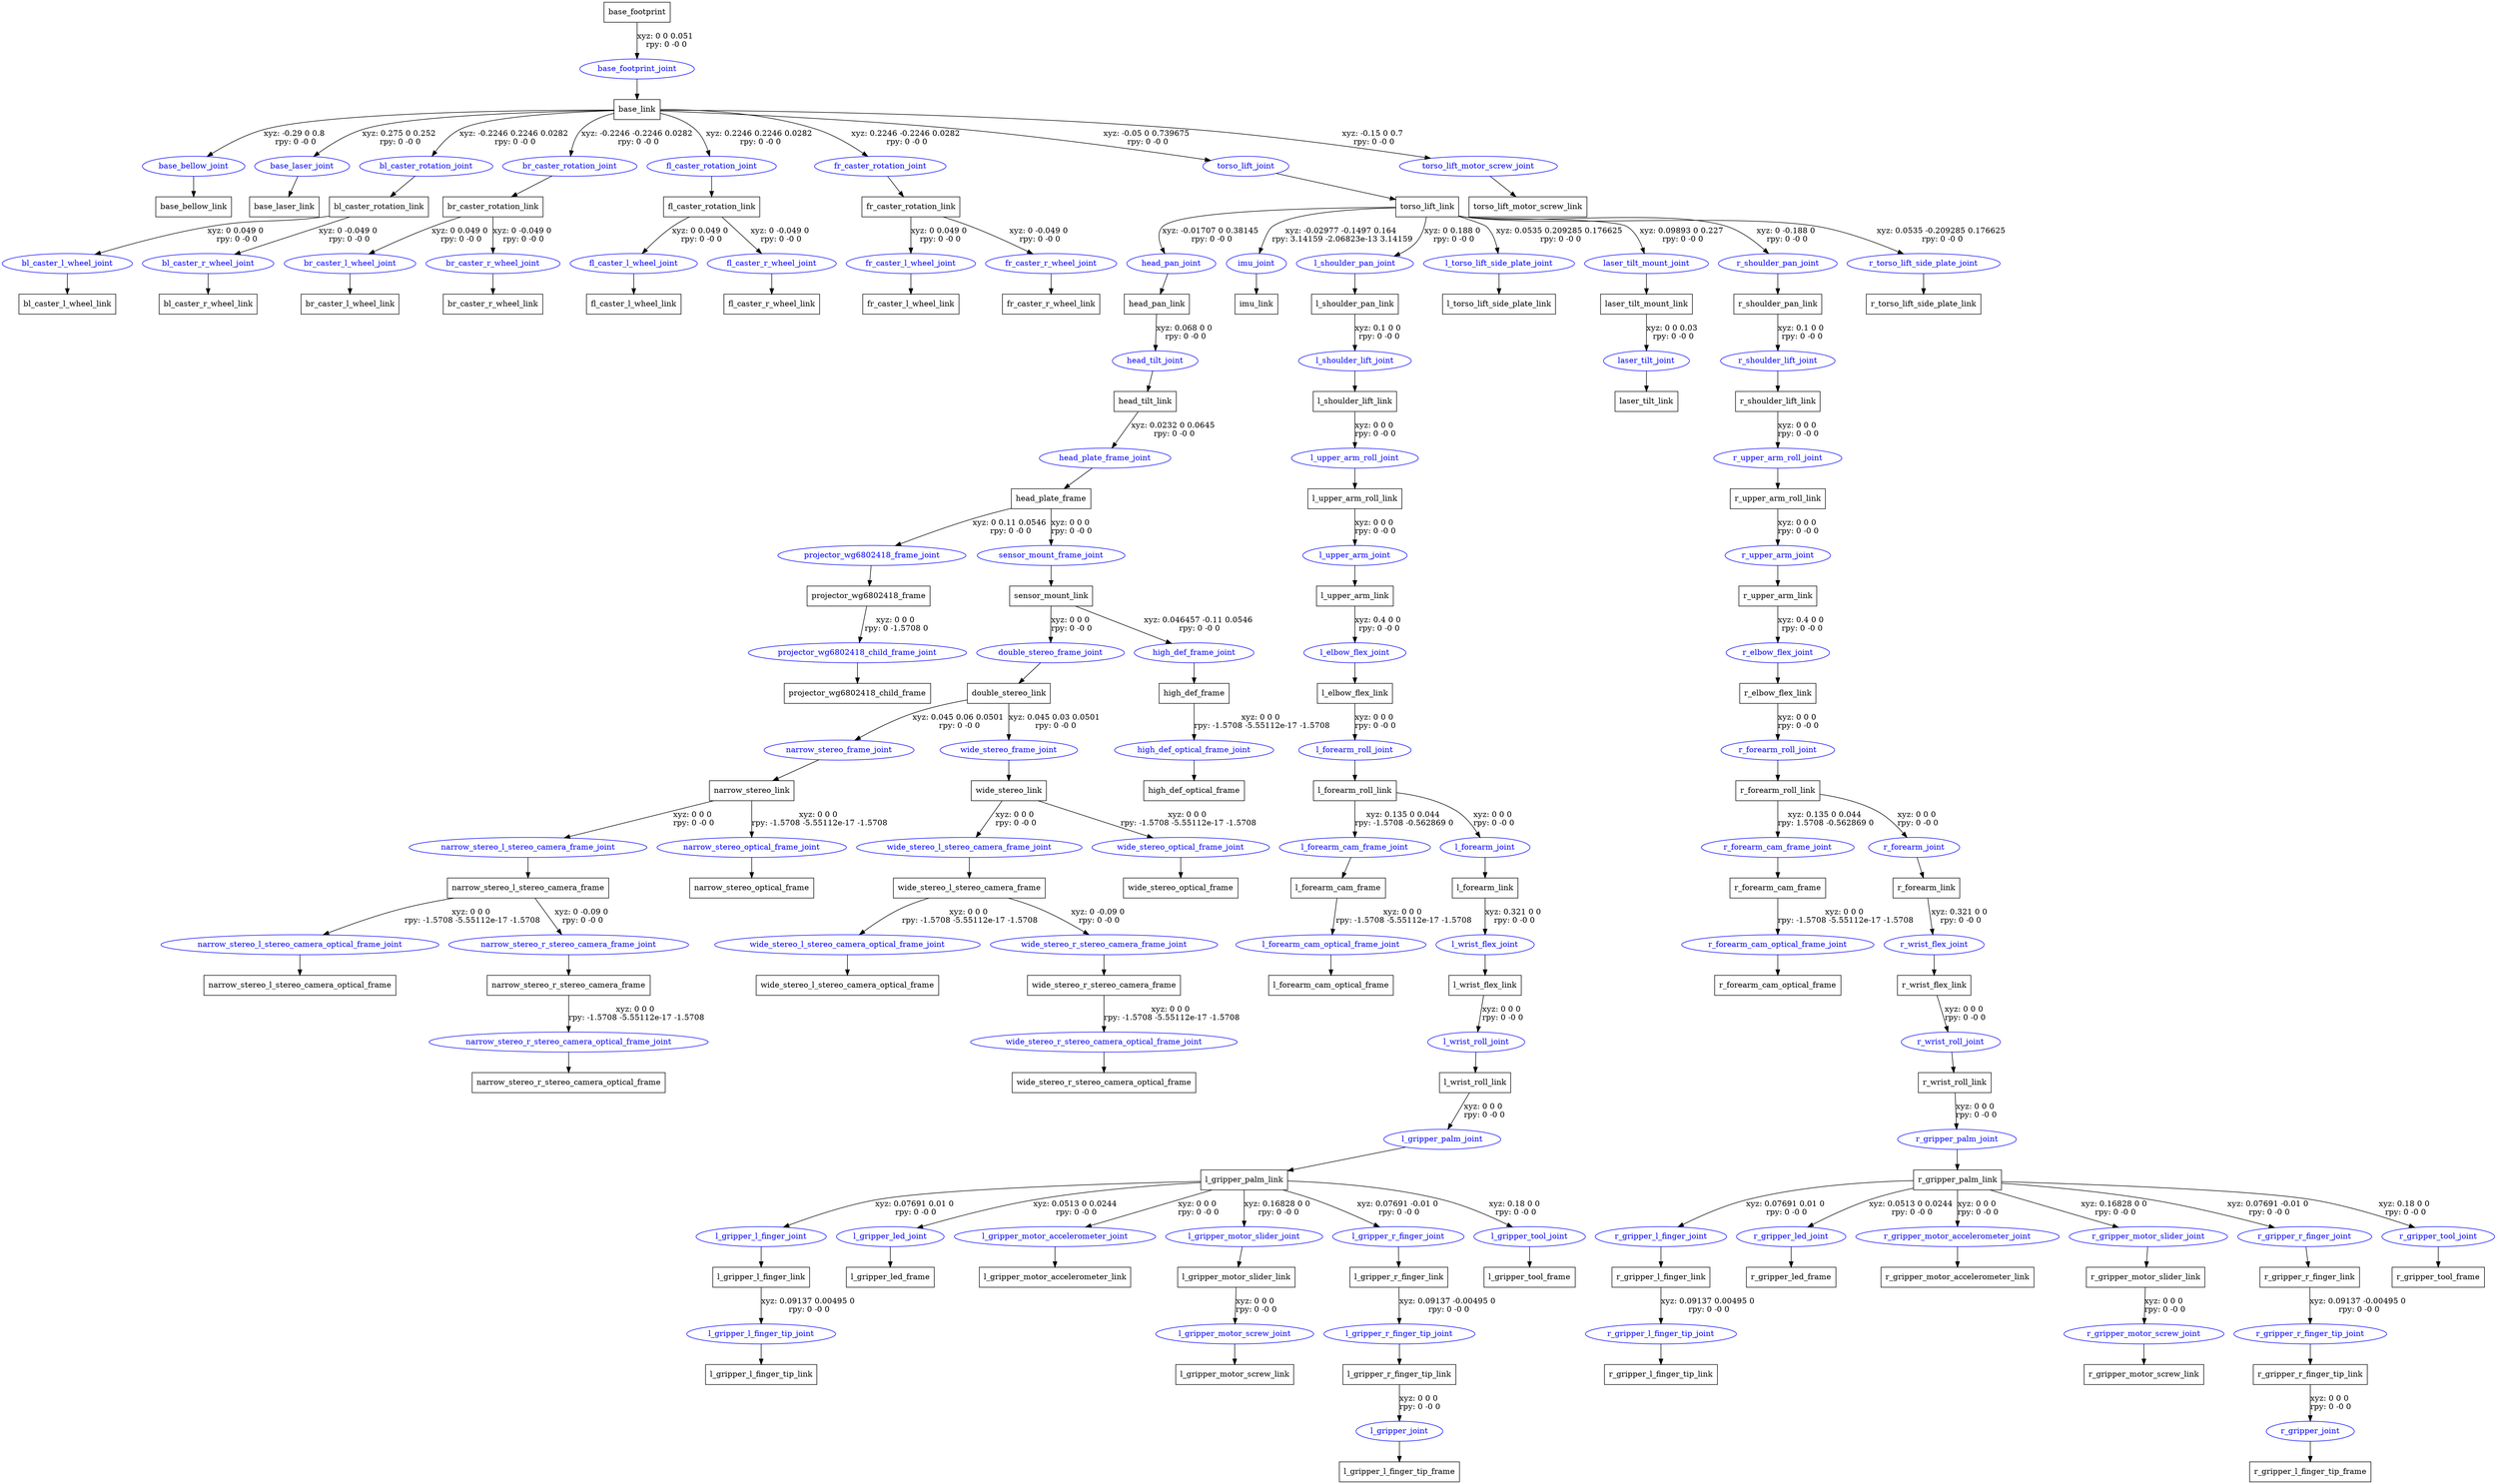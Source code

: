digraph G {
node [shape=box];
"base_footprint" [label="base_footprint"];
"base_link" [label="base_link"];
"base_bellow_link" [label="base_bellow_link"];
"base_laser_link" [label="base_laser_link"];
"bl_caster_rotation_link" [label="bl_caster_rotation_link"];
"bl_caster_l_wheel_link" [label="bl_caster_l_wheel_link"];
"bl_caster_r_wheel_link" [label="bl_caster_r_wheel_link"];
"br_caster_rotation_link" [label="br_caster_rotation_link"];
"br_caster_l_wheel_link" [label="br_caster_l_wheel_link"];
"br_caster_r_wheel_link" [label="br_caster_r_wheel_link"];
"fl_caster_rotation_link" [label="fl_caster_rotation_link"];
"fl_caster_l_wheel_link" [label="fl_caster_l_wheel_link"];
"fl_caster_r_wheel_link" [label="fl_caster_r_wheel_link"];
"fr_caster_rotation_link" [label="fr_caster_rotation_link"];
"fr_caster_l_wheel_link" [label="fr_caster_l_wheel_link"];
"fr_caster_r_wheel_link" [label="fr_caster_r_wheel_link"];
"torso_lift_link" [label="torso_lift_link"];
"head_pan_link" [label="head_pan_link"];
"head_tilt_link" [label="head_tilt_link"];
"head_plate_frame" [label="head_plate_frame"];
"projector_wg6802418_frame" [label="projector_wg6802418_frame"];
"projector_wg6802418_child_frame" [label="projector_wg6802418_child_frame"];
"sensor_mount_link" [label="sensor_mount_link"];
"double_stereo_link" [label="double_stereo_link"];
"narrow_stereo_link" [label="narrow_stereo_link"];
"narrow_stereo_l_stereo_camera_frame" [label="narrow_stereo_l_stereo_camera_frame"];
"narrow_stereo_l_stereo_camera_optical_frame" [label="narrow_stereo_l_stereo_camera_optical_frame"];
"narrow_stereo_r_stereo_camera_frame" [label="narrow_stereo_r_stereo_camera_frame"];
"narrow_stereo_r_stereo_camera_optical_frame" [label="narrow_stereo_r_stereo_camera_optical_frame"];
"narrow_stereo_optical_frame" [label="narrow_stereo_optical_frame"];
"wide_stereo_link" [label="wide_stereo_link"];
"wide_stereo_l_stereo_camera_frame" [label="wide_stereo_l_stereo_camera_frame"];
"wide_stereo_l_stereo_camera_optical_frame" [label="wide_stereo_l_stereo_camera_optical_frame"];
"wide_stereo_r_stereo_camera_frame" [label="wide_stereo_r_stereo_camera_frame"];
"wide_stereo_r_stereo_camera_optical_frame" [label="wide_stereo_r_stereo_camera_optical_frame"];
"wide_stereo_optical_frame" [label="wide_stereo_optical_frame"];
"high_def_frame" [label="high_def_frame"];
"high_def_optical_frame" [label="high_def_optical_frame"];
"imu_link" [label="imu_link"];
"l_shoulder_pan_link" [label="l_shoulder_pan_link"];
"l_shoulder_lift_link" [label="l_shoulder_lift_link"];
"l_upper_arm_roll_link" [label="l_upper_arm_roll_link"];
"l_upper_arm_link" [label="l_upper_arm_link"];
"l_elbow_flex_link" [label="l_elbow_flex_link"];
"l_forearm_roll_link" [label="l_forearm_roll_link"];
"l_forearm_cam_frame" [label="l_forearm_cam_frame"];
"l_forearm_cam_optical_frame" [label="l_forearm_cam_optical_frame"];
"l_forearm_link" [label="l_forearm_link"];
"l_wrist_flex_link" [label="l_wrist_flex_link"];
"l_wrist_roll_link" [label="l_wrist_roll_link"];
"l_gripper_palm_link" [label="l_gripper_palm_link"];
"l_gripper_l_finger_link" [label="l_gripper_l_finger_link"];
"l_gripper_l_finger_tip_link" [label="l_gripper_l_finger_tip_link"];
"l_gripper_led_frame" [label="l_gripper_led_frame"];
"l_gripper_motor_accelerometer_link" [label="l_gripper_motor_accelerometer_link"];
"l_gripper_motor_slider_link" [label="l_gripper_motor_slider_link"];
"l_gripper_motor_screw_link" [label="l_gripper_motor_screw_link"];
"l_gripper_r_finger_link" [label="l_gripper_r_finger_link"];
"l_gripper_r_finger_tip_link" [label="l_gripper_r_finger_tip_link"];
"l_gripper_l_finger_tip_frame" [label="l_gripper_l_finger_tip_frame"];
"l_gripper_tool_frame" [label="l_gripper_tool_frame"];
"l_torso_lift_side_plate_link" [label="l_torso_lift_side_plate_link"];
"laser_tilt_mount_link" [label="laser_tilt_mount_link"];
"laser_tilt_link" [label="laser_tilt_link"];
"r_shoulder_pan_link" [label="r_shoulder_pan_link"];
"r_shoulder_lift_link" [label="r_shoulder_lift_link"];
"r_upper_arm_roll_link" [label="r_upper_arm_roll_link"];
"r_upper_arm_link" [label="r_upper_arm_link"];
"r_elbow_flex_link" [label="r_elbow_flex_link"];
"r_forearm_roll_link" [label="r_forearm_roll_link"];
"r_forearm_cam_frame" [label="r_forearm_cam_frame"];
"r_forearm_cam_optical_frame" [label="r_forearm_cam_optical_frame"];
"r_forearm_link" [label="r_forearm_link"];
"r_wrist_flex_link" [label="r_wrist_flex_link"];
"r_wrist_roll_link" [label="r_wrist_roll_link"];
"r_gripper_palm_link" [label="r_gripper_palm_link"];
"r_gripper_l_finger_link" [label="r_gripper_l_finger_link"];
"r_gripper_l_finger_tip_link" [label="r_gripper_l_finger_tip_link"];
"r_gripper_led_frame" [label="r_gripper_led_frame"];
"r_gripper_motor_accelerometer_link" [label="r_gripper_motor_accelerometer_link"];
"r_gripper_motor_slider_link" [label="r_gripper_motor_slider_link"];
"r_gripper_motor_screw_link" [label="r_gripper_motor_screw_link"];
"r_gripper_r_finger_link" [label="r_gripper_r_finger_link"];
"r_gripper_r_finger_tip_link" [label="r_gripper_r_finger_tip_link"];
"r_gripper_l_finger_tip_frame" [label="r_gripper_l_finger_tip_frame"];
"r_gripper_tool_frame" [label="r_gripper_tool_frame"];
"r_torso_lift_side_plate_link" [label="r_torso_lift_side_plate_link"];
"torso_lift_motor_screw_link" [label="torso_lift_motor_screw_link"];
node [shape=ellipse, color=blue, fontcolor=blue];
"base_footprint" -> "base_footprint_joint" [label="xyz: 0 0 0.051 \nrpy: 0 -0 0"]
"base_footprint_joint" -> "base_link"
"base_link" -> "base_bellow_joint" [label="xyz: -0.29 0 0.8 \nrpy: 0 -0 0"]
"base_bellow_joint" -> "base_bellow_link"
"base_link" -> "base_laser_joint" [label="xyz: 0.275 0 0.252 \nrpy: 0 -0 0"]
"base_laser_joint" -> "base_laser_link"
"base_link" -> "bl_caster_rotation_joint" [label="xyz: -0.2246 0.2246 0.0282 \nrpy: 0 -0 0"]
"bl_caster_rotation_joint" -> "bl_caster_rotation_link"
"bl_caster_rotation_link" -> "bl_caster_l_wheel_joint" [label="xyz: 0 0.049 0 \nrpy: 0 -0 0"]
"bl_caster_l_wheel_joint" -> "bl_caster_l_wheel_link"
"bl_caster_rotation_link" -> "bl_caster_r_wheel_joint" [label="xyz: 0 -0.049 0 \nrpy: 0 -0 0"]
"bl_caster_r_wheel_joint" -> "bl_caster_r_wheel_link"
"base_link" -> "br_caster_rotation_joint" [label="xyz: -0.2246 -0.2246 0.0282 \nrpy: 0 -0 0"]
"br_caster_rotation_joint" -> "br_caster_rotation_link"
"br_caster_rotation_link" -> "br_caster_l_wheel_joint" [label="xyz: 0 0.049 0 \nrpy: 0 -0 0"]
"br_caster_l_wheel_joint" -> "br_caster_l_wheel_link"
"br_caster_rotation_link" -> "br_caster_r_wheel_joint" [label="xyz: 0 -0.049 0 \nrpy: 0 -0 0"]
"br_caster_r_wheel_joint" -> "br_caster_r_wheel_link"
"base_link" -> "fl_caster_rotation_joint" [label="xyz: 0.2246 0.2246 0.0282 \nrpy: 0 -0 0"]
"fl_caster_rotation_joint" -> "fl_caster_rotation_link"
"fl_caster_rotation_link" -> "fl_caster_l_wheel_joint" [label="xyz: 0 0.049 0 \nrpy: 0 -0 0"]
"fl_caster_l_wheel_joint" -> "fl_caster_l_wheel_link"
"fl_caster_rotation_link" -> "fl_caster_r_wheel_joint" [label="xyz: 0 -0.049 0 \nrpy: 0 -0 0"]
"fl_caster_r_wheel_joint" -> "fl_caster_r_wheel_link"
"base_link" -> "fr_caster_rotation_joint" [label="xyz: 0.2246 -0.2246 0.0282 \nrpy: 0 -0 0"]
"fr_caster_rotation_joint" -> "fr_caster_rotation_link"
"fr_caster_rotation_link" -> "fr_caster_l_wheel_joint" [label="xyz: 0 0.049 0 \nrpy: 0 -0 0"]
"fr_caster_l_wheel_joint" -> "fr_caster_l_wheel_link"
"fr_caster_rotation_link" -> "fr_caster_r_wheel_joint" [label="xyz: 0 -0.049 0 \nrpy: 0 -0 0"]
"fr_caster_r_wheel_joint" -> "fr_caster_r_wheel_link"
"base_link" -> "torso_lift_joint" [label="xyz: -0.05 0 0.739675 \nrpy: 0 -0 0"]
"torso_lift_joint" -> "torso_lift_link"
"torso_lift_link" -> "head_pan_joint" [label="xyz: -0.01707 0 0.38145 \nrpy: 0 -0 0"]
"head_pan_joint" -> "head_pan_link"
"head_pan_link" -> "head_tilt_joint" [label="xyz: 0.068 0 0 \nrpy: 0 -0 0"]
"head_tilt_joint" -> "head_tilt_link"
"head_tilt_link" -> "head_plate_frame_joint" [label="xyz: 0.0232 0 0.0645 \nrpy: 0 -0 0"]
"head_plate_frame_joint" -> "head_plate_frame"
"head_plate_frame" -> "projector_wg6802418_frame_joint" [label="xyz: 0 0.11 0.0546 \nrpy: 0 -0 0"]
"projector_wg6802418_frame_joint" -> "projector_wg6802418_frame"
"projector_wg6802418_frame" -> "projector_wg6802418_child_frame_joint" [label="xyz: 0 0 0 \nrpy: 0 -1.5708 0"]
"projector_wg6802418_child_frame_joint" -> "projector_wg6802418_child_frame"
"head_plate_frame" -> "sensor_mount_frame_joint" [label="xyz: 0 0 0 \nrpy: 0 -0 0"]
"sensor_mount_frame_joint" -> "sensor_mount_link"
"sensor_mount_link" -> "double_stereo_frame_joint" [label="xyz: 0 0 0 \nrpy: 0 -0 0"]
"double_stereo_frame_joint" -> "double_stereo_link"
"double_stereo_link" -> "narrow_stereo_frame_joint" [label="xyz: 0.045 0.06 0.0501 \nrpy: 0 -0 0"]
"narrow_stereo_frame_joint" -> "narrow_stereo_link"
"narrow_stereo_link" -> "narrow_stereo_l_stereo_camera_frame_joint" [label="xyz: 0 0 0 \nrpy: 0 -0 0"]
"narrow_stereo_l_stereo_camera_frame_joint" -> "narrow_stereo_l_stereo_camera_frame"
"narrow_stereo_l_stereo_camera_frame" -> "narrow_stereo_l_stereo_camera_optical_frame_joint" [label="xyz: 0 0 0 \nrpy: -1.5708 -5.55112e-17 -1.5708"]
"narrow_stereo_l_stereo_camera_optical_frame_joint" -> "narrow_stereo_l_stereo_camera_optical_frame"
"narrow_stereo_l_stereo_camera_frame" -> "narrow_stereo_r_stereo_camera_frame_joint" [label="xyz: 0 -0.09 0 \nrpy: 0 -0 0"]
"narrow_stereo_r_stereo_camera_frame_joint" -> "narrow_stereo_r_stereo_camera_frame"
"narrow_stereo_r_stereo_camera_frame" -> "narrow_stereo_r_stereo_camera_optical_frame_joint" [label="xyz: 0 0 0 \nrpy: -1.5708 -5.55112e-17 -1.5708"]
"narrow_stereo_r_stereo_camera_optical_frame_joint" -> "narrow_stereo_r_stereo_camera_optical_frame"
"narrow_stereo_link" -> "narrow_stereo_optical_frame_joint" [label="xyz: 0 0 0 \nrpy: -1.5708 -5.55112e-17 -1.5708"]
"narrow_stereo_optical_frame_joint" -> "narrow_stereo_optical_frame"
"double_stereo_link" -> "wide_stereo_frame_joint" [label="xyz: 0.045 0.03 0.0501 \nrpy: 0 -0 0"]
"wide_stereo_frame_joint" -> "wide_stereo_link"
"wide_stereo_link" -> "wide_stereo_l_stereo_camera_frame_joint" [label="xyz: 0 0 0 \nrpy: 0 -0 0"]
"wide_stereo_l_stereo_camera_frame_joint" -> "wide_stereo_l_stereo_camera_frame"
"wide_stereo_l_stereo_camera_frame" -> "wide_stereo_l_stereo_camera_optical_frame_joint" [label="xyz: 0 0 0 \nrpy: -1.5708 -5.55112e-17 -1.5708"]
"wide_stereo_l_stereo_camera_optical_frame_joint" -> "wide_stereo_l_stereo_camera_optical_frame"
"wide_stereo_l_stereo_camera_frame" -> "wide_stereo_r_stereo_camera_frame_joint" [label="xyz: 0 -0.09 0 \nrpy: 0 -0 0"]
"wide_stereo_r_stereo_camera_frame_joint" -> "wide_stereo_r_stereo_camera_frame"
"wide_stereo_r_stereo_camera_frame" -> "wide_stereo_r_stereo_camera_optical_frame_joint" [label="xyz: 0 0 0 \nrpy: -1.5708 -5.55112e-17 -1.5708"]
"wide_stereo_r_stereo_camera_optical_frame_joint" -> "wide_stereo_r_stereo_camera_optical_frame"
"wide_stereo_link" -> "wide_stereo_optical_frame_joint" [label="xyz: 0 0 0 \nrpy: -1.5708 -5.55112e-17 -1.5708"]
"wide_stereo_optical_frame_joint" -> "wide_stereo_optical_frame"
"sensor_mount_link" -> "high_def_frame_joint" [label="xyz: 0.046457 -0.11 0.0546 \nrpy: 0 -0 0"]
"high_def_frame_joint" -> "high_def_frame"
"high_def_frame" -> "high_def_optical_frame_joint" [label="xyz: 0 0 0 \nrpy: -1.5708 -5.55112e-17 -1.5708"]
"high_def_optical_frame_joint" -> "high_def_optical_frame"
"torso_lift_link" -> "imu_joint" [label="xyz: -0.02977 -0.1497 0.164 \nrpy: 3.14159 -2.06823e-13 3.14159"]
"imu_joint" -> "imu_link"
"torso_lift_link" -> "l_shoulder_pan_joint" [label="xyz: 0 0.188 0 \nrpy: 0 -0 0"]
"l_shoulder_pan_joint" -> "l_shoulder_pan_link"
"l_shoulder_pan_link" -> "l_shoulder_lift_joint" [label="xyz: 0.1 0 0 \nrpy: 0 -0 0"]
"l_shoulder_lift_joint" -> "l_shoulder_lift_link"
"l_shoulder_lift_link" -> "l_upper_arm_roll_joint" [label="xyz: 0 0 0 \nrpy: 0 -0 0"]
"l_upper_arm_roll_joint" -> "l_upper_arm_roll_link"
"l_upper_arm_roll_link" -> "l_upper_arm_joint" [label="xyz: 0 0 0 \nrpy: 0 -0 0"]
"l_upper_arm_joint" -> "l_upper_arm_link"
"l_upper_arm_link" -> "l_elbow_flex_joint" [label="xyz: 0.4 0 0 \nrpy: 0 -0 0"]
"l_elbow_flex_joint" -> "l_elbow_flex_link"
"l_elbow_flex_link" -> "l_forearm_roll_joint" [label="xyz: 0 0 0 \nrpy: 0 -0 0"]
"l_forearm_roll_joint" -> "l_forearm_roll_link"
"l_forearm_roll_link" -> "l_forearm_cam_frame_joint" [label="xyz: 0.135 0 0.044 \nrpy: -1.5708 -0.562869 0"]
"l_forearm_cam_frame_joint" -> "l_forearm_cam_frame"
"l_forearm_cam_frame" -> "l_forearm_cam_optical_frame_joint" [label="xyz: 0 0 0 \nrpy: -1.5708 -5.55112e-17 -1.5708"]
"l_forearm_cam_optical_frame_joint" -> "l_forearm_cam_optical_frame"
"l_forearm_roll_link" -> "l_forearm_joint" [label="xyz: 0 0 0 \nrpy: 0 -0 0"]
"l_forearm_joint" -> "l_forearm_link"
"l_forearm_link" -> "l_wrist_flex_joint" [label="xyz: 0.321 0 0 \nrpy: 0 -0 0"]
"l_wrist_flex_joint" -> "l_wrist_flex_link"
"l_wrist_flex_link" -> "l_wrist_roll_joint" [label="xyz: 0 0 0 \nrpy: 0 -0 0"]
"l_wrist_roll_joint" -> "l_wrist_roll_link"
"l_wrist_roll_link" -> "l_gripper_palm_joint" [label="xyz: 0 0 0 \nrpy: 0 -0 0"]
"l_gripper_palm_joint" -> "l_gripper_palm_link"
"l_gripper_palm_link" -> "l_gripper_l_finger_joint" [label="xyz: 0.07691 0.01 0 \nrpy: 0 -0 0"]
"l_gripper_l_finger_joint" -> "l_gripper_l_finger_link"
"l_gripper_l_finger_link" -> "l_gripper_l_finger_tip_joint" [label="xyz: 0.09137 0.00495 0 \nrpy: 0 -0 0"]
"l_gripper_l_finger_tip_joint" -> "l_gripper_l_finger_tip_link"
"l_gripper_palm_link" -> "l_gripper_led_joint" [label="xyz: 0.0513 0 0.0244 \nrpy: 0 -0 0"]
"l_gripper_led_joint" -> "l_gripper_led_frame"
"l_gripper_palm_link" -> "l_gripper_motor_accelerometer_joint" [label="xyz: 0 0 0 \nrpy: 0 -0 0"]
"l_gripper_motor_accelerometer_joint" -> "l_gripper_motor_accelerometer_link"
"l_gripper_palm_link" -> "l_gripper_motor_slider_joint" [label="xyz: 0.16828 0 0 \nrpy: 0 -0 0"]
"l_gripper_motor_slider_joint" -> "l_gripper_motor_slider_link"
"l_gripper_motor_slider_link" -> "l_gripper_motor_screw_joint" [label="xyz: 0 0 0 \nrpy: 0 -0 0"]
"l_gripper_motor_screw_joint" -> "l_gripper_motor_screw_link"
"l_gripper_palm_link" -> "l_gripper_r_finger_joint" [label="xyz: 0.07691 -0.01 0 \nrpy: 0 -0 0"]
"l_gripper_r_finger_joint" -> "l_gripper_r_finger_link"
"l_gripper_r_finger_link" -> "l_gripper_r_finger_tip_joint" [label="xyz: 0.09137 -0.00495 0 \nrpy: 0 -0 0"]
"l_gripper_r_finger_tip_joint" -> "l_gripper_r_finger_tip_link"
"l_gripper_r_finger_tip_link" -> "l_gripper_joint" [label="xyz: 0 0 0 \nrpy: 0 -0 0"]
"l_gripper_joint" -> "l_gripper_l_finger_tip_frame"
"l_gripper_palm_link" -> "l_gripper_tool_joint" [label="xyz: 0.18 0 0 \nrpy: 0 -0 0"]
"l_gripper_tool_joint" -> "l_gripper_tool_frame"
"torso_lift_link" -> "l_torso_lift_side_plate_joint" [label="xyz: 0.0535 0.209285 0.176625 \nrpy: 0 -0 0"]
"l_torso_lift_side_plate_joint" -> "l_torso_lift_side_plate_link"
"torso_lift_link" -> "laser_tilt_mount_joint" [label="xyz: 0.09893 0 0.227 \nrpy: 0 -0 0"]
"laser_tilt_mount_joint" -> "laser_tilt_mount_link"
"laser_tilt_mount_link" -> "laser_tilt_joint" [label="xyz: 0 0 0.03 \nrpy: 0 -0 0"]
"laser_tilt_joint" -> "laser_tilt_link"
"torso_lift_link" -> "r_shoulder_pan_joint" [label="xyz: 0 -0.188 0 \nrpy: 0 -0 0"]
"r_shoulder_pan_joint" -> "r_shoulder_pan_link"
"r_shoulder_pan_link" -> "r_shoulder_lift_joint" [label="xyz: 0.1 0 0 \nrpy: 0 -0 0"]
"r_shoulder_lift_joint" -> "r_shoulder_lift_link"
"r_shoulder_lift_link" -> "r_upper_arm_roll_joint" [label="xyz: 0 0 0 \nrpy: 0 -0 0"]
"r_upper_arm_roll_joint" -> "r_upper_arm_roll_link"
"r_upper_arm_roll_link" -> "r_upper_arm_joint" [label="xyz: 0 0 0 \nrpy: 0 -0 0"]
"r_upper_arm_joint" -> "r_upper_arm_link"
"r_upper_arm_link" -> "r_elbow_flex_joint" [label="xyz: 0.4 0 0 \nrpy: 0 -0 0"]
"r_elbow_flex_joint" -> "r_elbow_flex_link"
"r_elbow_flex_link" -> "r_forearm_roll_joint" [label="xyz: 0 0 0 \nrpy: 0 -0 0"]
"r_forearm_roll_joint" -> "r_forearm_roll_link"
"r_forearm_roll_link" -> "r_forearm_cam_frame_joint" [label="xyz: 0.135 0 0.044 \nrpy: 1.5708 -0.562869 0"]
"r_forearm_cam_frame_joint" -> "r_forearm_cam_frame"
"r_forearm_cam_frame" -> "r_forearm_cam_optical_frame_joint" [label="xyz: 0 0 0 \nrpy: -1.5708 -5.55112e-17 -1.5708"]
"r_forearm_cam_optical_frame_joint" -> "r_forearm_cam_optical_frame"
"r_forearm_roll_link" -> "r_forearm_joint" [label="xyz: 0 0 0 \nrpy: 0 -0 0"]
"r_forearm_joint" -> "r_forearm_link"
"r_forearm_link" -> "r_wrist_flex_joint" [label="xyz: 0.321 0 0 \nrpy: 0 -0 0"]
"r_wrist_flex_joint" -> "r_wrist_flex_link"
"r_wrist_flex_link" -> "r_wrist_roll_joint" [label="xyz: 0 0 0 \nrpy: 0 -0 0"]
"r_wrist_roll_joint" -> "r_wrist_roll_link"
"r_wrist_roll_link" -> "r_gripper_palm_joint" [label="xyz: 0 0 0 \nrpy: 0 -0 0"]
"r_gripper_palm_joint" -> "r_gripper_palm_link"
"r_gripper_palm_link" -> "r_gripper_l_finger_joint" [label="xyz: 0.07691 0.01 0 \nrpy: 0 -0 0"]
"r_gripper_l_finger_joint" -> "r_gripper_l_finger_link"
"r_gripper_l_finger_link" -> "r_gripper_l_finger_tip_joint" [label="xyz: 0.09137 0.00495 0 \nrpy: 0 -0 0"]
"r_gripper_l_finger_tip_joint" -> "r_gripper_l_finger_tip_link"
"r_gripper_palm_link" -> "r_gripper_led_joint" [label="xyz: 0.0513 0 0.0244 \nrpy: 0 -0 0"]
"r_gripper_led_joint" -> "r_gripper_led_frame"
"r_gripper_palm_link" -> "r_gripper_motor_accelerometer_joint" [label="xyz: 0 0 0 \nrpy: 0 -0 0"]
"r_gripper_motor_accelerometer_joint" -> "r_gripper_motor_accelerometer_link"
"r_gripper_palm_link" -> "r_gripper_motor_slider_joint" [label="xyz: 0.16828 0 0 \nrpy: 0 -0 0"]
"r_gripper_motor_slider_joint" -> "r_gripper_motor_slider_link"
"r_gripper_motor_slider_link" -> "r_gripper_motor_screw_joint" [label="xyz: 0 0 0 \nrpy: 0 -0 0"]
"r_gripper_motor_screw_joint" -> "r_gripper_motor_screw_link"
"r_gripper_palm_link" -> "r_gripper_r_finger_joint" [label="xyz: 0.07691 -0.01 0 \nrpy: 0 -0 0"]
"r_gripper_r_finger_joint" -> "r_gripper_r_finger_link"
"r_gripper_r_finger_link" -> "r_gripper_r_finger_tip_joint" [label="xyz: 0.09137 -0.00495 0 \nrpy: 0 -0 0"]
"r_gripper_r_finger_tip_joint" -> "r_gripper_r_finger_tip_link"
"r_gripper_r_finger_tip_link" -> "r_gripper_joint" [label="xyz: 0 0 0 \nrpy: 0 -0 0"]
"r_gripper_joint" -> "r_gripper_l_finger_tip_frame"
"r_gripper_palm_link" -> "r_gripper_tool_joint" [label="xyz: 0.18 0 0 \nrpy: 0 -0 0"]
"r_gripper_tool_joint" -> "r_gripper_tool_frame"
"torso_lift_link" -> "r_torso_lift_side_plate_joint" [label="xyz: 0.0535 -0.209285 0.176625 \nrpy: 0 -0 0"]
"r_torso_lift_side_plate_joint" -> "r_torso_lift_side_plate_link"
"base_link" -> "torso_lift_motor_screw_joint" [label="xyz: -0.15 0 0.7 \nrpy: 0 -0 0"]
"torso_lift_motor_screw_joint" -> "torso_lift_motor_screw_link"
}
